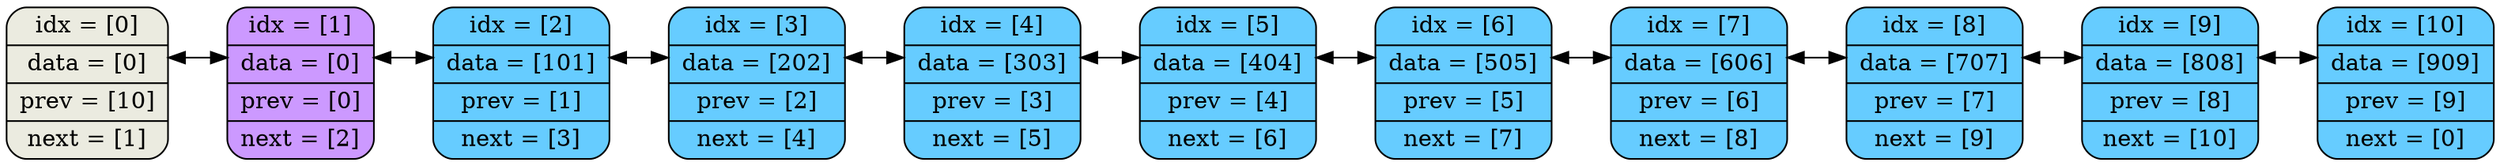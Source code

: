 digraph G {
	rankdir=LR;
	splines=ortho;
	node [shape=octagon; style="filled"; fillcolor="#ff8080"];
	element0 [shape=Mrecord; style="filled"; fillcolor="#ebebe0"; label = "idx = [0] | data = [0] | prev = [10] | next = [1] "];
	element1 [shape=Mrecord; style="filled"; fillcolor="#cc99ff"; label = "idx = [1] | data = [0] | prev = [0] | next = [2] "];
	element2 [shape=Mrecord; style="filled"; fillcolor="#66ccff"; label = "idx = [2] | data = [101] | prev = [1] | next = [3] "];
	element3 [shape=Mrecord; style="filled"; fillcolor="#66ccff"; label = "idx = [3] | data = [202] | prev = [2] | next = [4] "];
	element4 [shape=Mrecord; style="filled"; fillcolor="#66ccff"; label = "idx = [4] | data = [303] | prev = [3] | next = [5] "];
	element5 [shape=Mrecord; style="filled"; fillcolor="#66ccff"; label = "idx = [5] | data = [404] | prev = [4] | next = [6] "];
	element6 [shape=Mrecord; style="filled"; fillcolor="#66ccff"; label = "idx = [6] | data = [505] | prev = [5] | next = [7] "];
	element7 [shape=Mrecord; style="filled"; fillcolor="#66ccff"; label = "idx = [7] | data = [606] | prev = [6] | next = [8] "];
	element8 [shape=Mrecord; style="filled"; fillcolor="#66ccff"; label = "idx = [8] | data = [707] | prev = [7] | next = [9] "];
	element9 [shape=Mrecord; style="filled"; fillcolor="#66ccff"; label = "idx = [9] | data = [808] | prev = [8] | next = [10] "];
	element10 [shape=Mrecord; style="filled"; fillcolor="#66ccff"; label = "idx = [10] | data = [909] | prev = [9] | next = [0] "];
	edge [color=invis];
	element0->element1;
	element1->element2;
	element2->element3;
	element3->element4;
	element4->element5;
	element5->element6;
	element6->element7;
	element7->element8;
	element8->element9;
	element9->element10;
	edge [style=""];
	element0->element1[dir=both, color=black; constraint=false];
	element1->element2[dir=both, color=black; constraint=false];
	element2->element3[dir=both, color=black; constraint=false];
	element3->element4[dir=both, color=black; constraint=false];
	element4->element5[dir=both, color=black; constraint=false];
	element5->element6[dir=both, color=black; constraint=false];
	element6->element7[dir=both, color=black; constraint=false];
	element7->element8[dir=both, color=black; constraint=false];
	element8->element9[dir=both, color=black; constraint=false];
	element9->element10[dir=both, color=black; constraint=false];
}